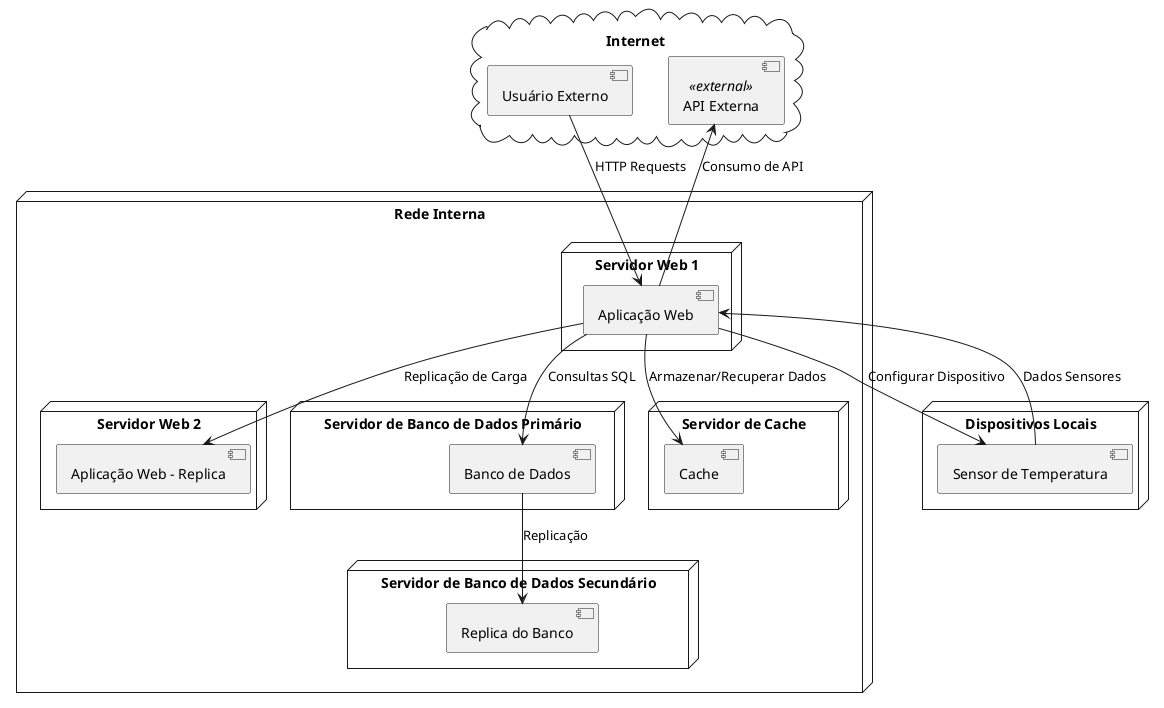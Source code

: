 @startuml
cloud "Internet" {
    [Usuário Externo]
    [API Externa] <<external>>
}

node "Rede Interna" {
    node "Servidor Web 1" {
        [Aplicação Web]
    }
    node "Servidor Web 2" {
        [Aplicação Web - Replica]
    }

    node "Servidor de Banco de Dados Primário" {
        [Banco de Dados]
    }
    node "Servidor de Banco de Dados Secundário" {
        [Replica do Banco]
    }

    node "Servidor de Cache" {
        [Cache]
    }
}

node "Dispositivos Locais" {
    [Sensor de Temperatura]
}

[Usuário Externo] --> [Aplicação Web] : HTTP Requests
[Aplicação Web] --> [Aplicação Web - Replica] : Replicação de Carga
[Aplicação Web] --> [Banco de Dados] : Consultas SQL
[Aplicação Web] --> [Cache] : Armazenar/Recuperar Dados
[Aplicação Web] --> [API Externa] : Consumo de API
[Aplicação Web] --> [Sensor de Temperatura] : Configurar Dispositivo
[Sensor de Temperatura] --> [Aplicação Web] : Dados Sensores
[Banco de Dados] --> [Replica do Banco] : Replicação
@enduml
